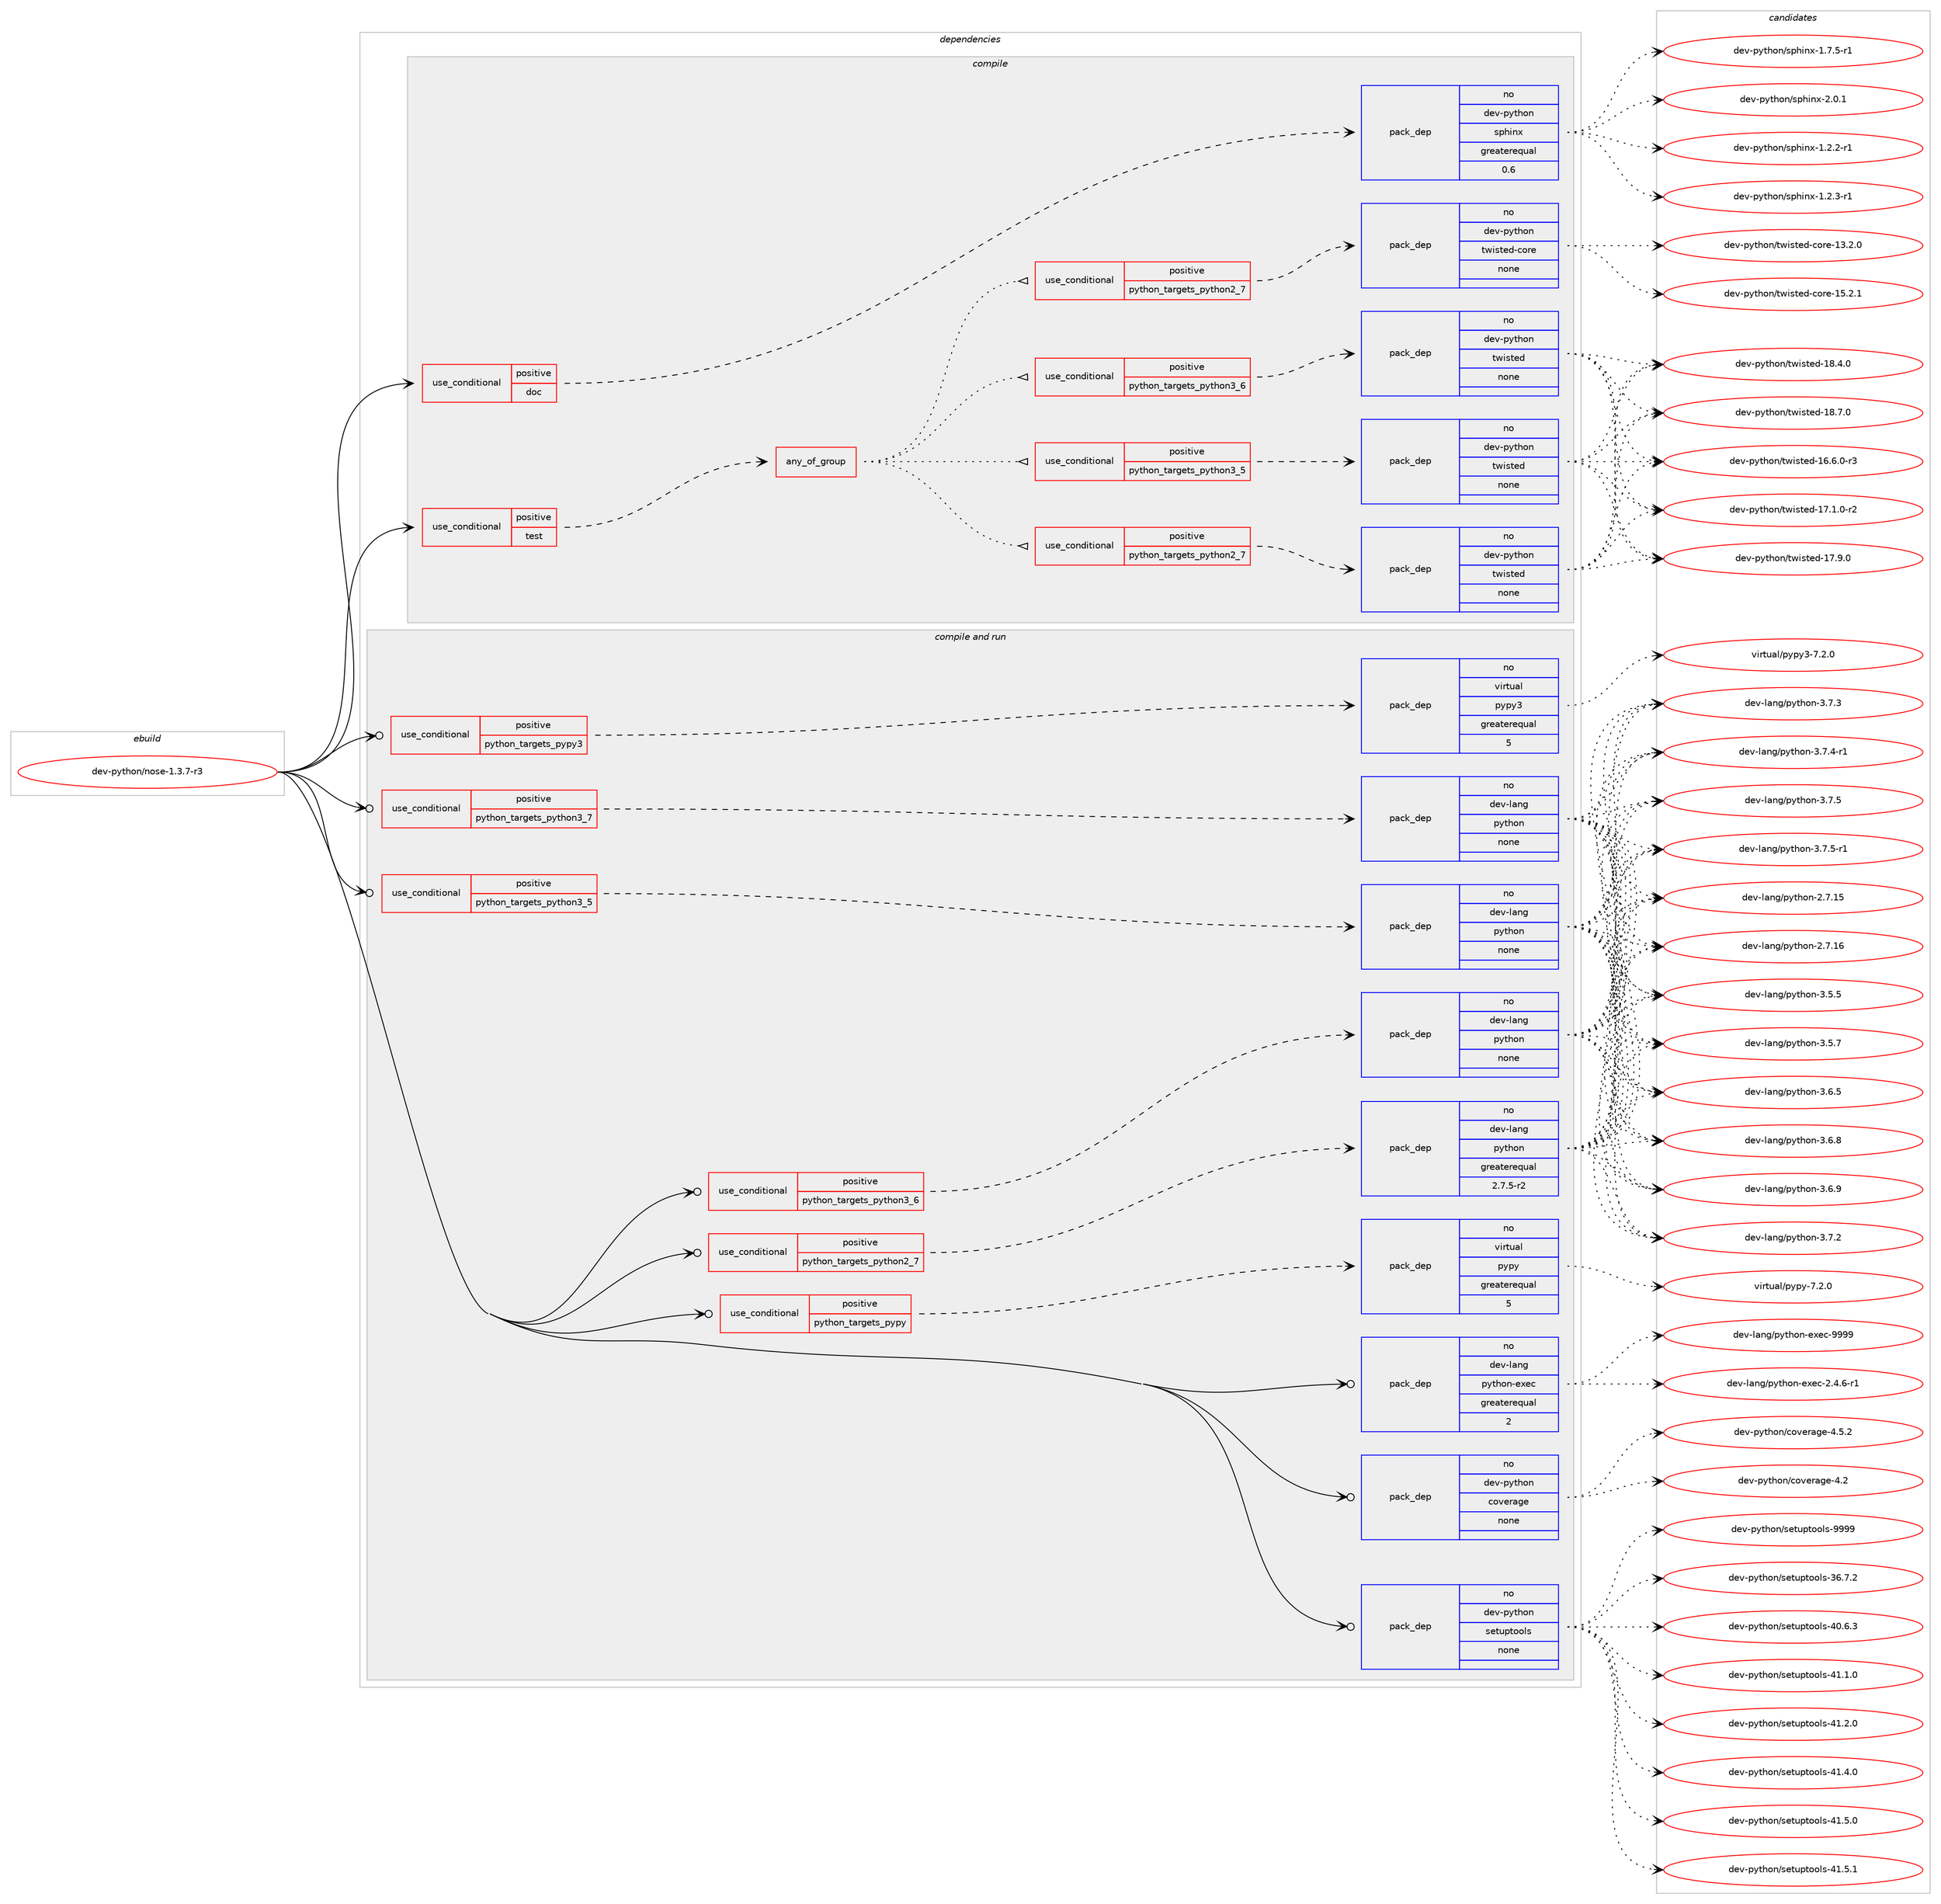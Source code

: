 digraph prolog {

# *************
# Graph options
# *************

newrank=true;
concentrate=true;
compound=true;
graph [rankdir=LR,fontname=Helvetica,fontsize=10,ranksep=1.5];#, ranksep=2.5, nodesep=0.2];
edge  [arrowhead=vee];
node  [fontname=Helvetica,fontsize=10];

# **********
# The ebuild
# **********

subgraph cluster_leftcol {
color=gray;
rank=same;
label=<<i>ebuild</i>>;
id [label="dev-python/nose-1.3.7-r3", color=red, width=4, href="../dev-python/nose-1.3.7-r3.svg"];
}

# ****************
# The dependencies
# ****************

subgraph cluster_midcol {
color=gray;
label=<<i>dependencies</i>>;
subgraph cluster_compile {
fillcolor="#eeeeee";
style=filled;
label=<<i>compile</i>>;
subgraph cond143183 {
dependency616767 [label=<<TABLE BORDER="0" CELLBORDER="1" CELLSPACING="0" CELLPADDING="4"><TR><TD ROWSPAN="3" CELLPADDING="10">use_conditional</TD></TR><TR><TD>positive</TD></TR><TR><TD>doc</TD></TR></TABLE>>, shape=none, color=red];
subgraph pack461777 {
dependency616768 [label=<<TABLE BORDER="0" CELLBORDER="1" CELLSPACING="0" CELLPADDING="4" WIDTH="220"><TR><TD ROWSPAN="6" CELLPADDING="30">pack_dep</TD></TR><TR><TD WIDTH="110">no</TD></TR><TR><TD>dev-python</TD></TR><TR><TD>sphinx</TD></TR><TR><TD>greaterequal</TD></TR><TR><TD>0.6</TD></TR></TABLE>>, shape=none, color=blue];
}
dependency616767:e -> dependency616768:w [weight=20,style="dashed",arrowhead="vee"];
}
id:e -> dependency616767:w [weight=20,style="solid",arrowhead="vee"];
subgraph cond143184 {
dependency616769 [label=<<TABLE BORDER="0" CELLBORDER="1" CELLSPACING="0" CELLPADDING="4"><TR><TD ROWSPAN="3" CELLPADDING="10">use_conditional</TD></TR><TR><TD>positive</TD></TR><TR><TD>test</TD></TR></TABLE>>, shape=none, color=red];
subgraph any11434 {
dependency616770 [label=<<TABLE BORDER="0" CELLBORDER="1" CELLSPACING="0" CELLPADDING="4"><TR><TD CELLPADDING="10">any_of_group</TD></TR></TABLE>>, shape=none, color=red];subgraph cond143185 {
dependency616771 [label=<<TABLE BORDER="0" CELLBORDER="1" CELLSPACING="0" CELLPADDING="4"><TR><TD ROWSPAN="3" CELLPADDING="10">use_conditional</TD></TR><TR><TD>positive</TD></TR><TR><TD>python_targets_python2_7</TD></TR></TABLE>>, shape=none, color=red];
subgraph pack461778 {
dependency616772 [label=<<TABLE BORDER="0" CELLBORDER="1" CELLSPACING="0" CELLPADDING="4" WIDTH="220"><TR><TD ROWSPAN="6" CELLPADDING="30">pack_dep</TD></TR><TR><TD WIDTH="110">no</TD></TR><TR><TD>dev-python</TD></TR><TR><TD>twisted</TD></TR><TR><TD>none</TD></TR><TR><TD></TD></TR></TABLE>>, shape=none, color=blue];
}
dependency616771:e -> dependency616772:w [weight=20,style="dashed",arrowhead="vee"];
}
dependency616770:e -> dependency616771:w [weight=20,style="dotted",arrowhead="oinv"];
subgraph cond143186 {
dependency616773 [label=<<TABLE BORDER="0" CELLBORDER="1" CELLSPACING="0" CELLPADDING="4"><TR><TD ROWSPAN="3" CELLPADDING="10">use_conditional</TD></TR><TR><TD>positive</TD></TR><TR><TD>python_targets_python3_5</TD></TR></TABLE>>, shape=none, color=red];
subgraph pack461779 {
dependency616774 [label=<<TABLE BORDER="0" CELLBORDER="1" CELLSPACING="0" CELLPADDING="4" WIDTH="220"><TR><TD ROWSPAN="6" CELLPADDING="30">pack_dep</TD></TR><TR><TD WIDTH="110">no</TD></TR><TR><TD>dev-python</TD></TR><TR><TD>twisted</TD></TR><TR><TD>none</TD></TR><TR><TD></TD></TR></TABLE>>, shape=none, color=blue];
}
dependency616773:e -> dependency616774:w [weight=20,style="dashed",arrowhead="vee"];
}
dependency616770:e -> dependency616773:w [weight=20,style="dotted",arrowhead="oinv"];
subgraph cond143187 {
dependency616775 [label=<<TABLE BORDER="0" CELLBORDER="1" CELLSPACING="0" CELLPADDING="4"><TR><TD ROWSPAN="3" CELLPADDING="10">use_conditional</TD></TR><TR><TD>positive</TD></TR><TR><TD>python_targets_python3_6</TD></TR></TABLE>>, shape=none, color=red];
subgraph pack461780 {
dependency616776 [label=<<TABLE BORDER="0" CELLBORDER="1" CELLSPACING="0" CELLPADDING="4" WIDTH="220"><TR><TD ROWSPAN="6" CELLPADDING="30">pack_dep</TD></TR><TR><TD WIDTH="110">no</TD></TR><TR><TD>dev-python</TD></TR><TR><TD>twisted</TD></TR><TR><TD>none</TD></TR><TR><TD></TD></TR></TABLE>>, shape=none, color=blue];
}
dependency616775:e -> dependency616776:w [weight=20,style="dashed",arrowhead="vee"];
}
dependency616770:e -> dependency616775:w [weight=20,style="dotted",arrowhead="oinv"];
subgraph cond143188 {
dependency616777 [label=<<TABLE BORDER="0" CELLBORDER="1" CELLSPACING="0" CELLPADDING="4"><TR><TD ROWSPAN="3" CELLPADDING="10">use_conditional</TD></TR><TR><TD>positive</TD></TR><TR><TD>python_targets_python2_7</TD></TR></TABLE>>, shape=none, color=red];
subgraph pack461781 {
dependency616778 [label=<<TABLE BORDER="0" CELLBORDER="1" CELLSPACING="0" CELLPADDING="4" WIDTH="220"><TR><TD ROWSPAN="6" CELLPADDING="30">pack_dep</TD></TR><TR><TD WIDTH="110">no</TD></TR><TR><TD>dev-python</TD></TR><TR><TD>twisted-core</TD></TR><TR><TD>none</TD></TR><TR><TD></TD></TR></TABLE>>, shape=none, color=blue];
}
dependency616777:e -> dependency616778:w [weight=20,style="dashed",arrowhead="vee"];
}
dependency616770:e -> dependency616777:w [weight=20,style="dotted",arrowhead="oinv"];
}
dependency616769:e -> dependency616770:w [weight=20,style="dashed",arrowhead="vee"];
}
id:e -> dependency616769:w [weight=20,style="solid",arrowhead="vee"];
}
subgraph cluster_compileandrun {
fillcolor="#eeeeee";
style=filled;
label=<<i>compile and run</i>>;
subgraph cond143189 {
dependency616779 [label=<<TABLE BORDER="0" CELLBORDER="1" CELLSPACING="0" CELLPADDING="4"><TR><TD ROWSPAN="3" CELLPADDING="10">use_conditional</TD></TR><TR><TD>positive</TD></TR><TR><TD>python_targets_pypy</TD></TR></TABLE>>, shape=none, color=red];
subgraph pack461782 {
dependency616780 [label=<<TABLE BORDER="0" CELLBORDER="1" CELLSPACING="0" CELLPADDING="4" WIDTH="220"><TR><TD ROWSPAN="6" CELLPADDING="30">pack_dep</TD></TR><TR><TD WIDTH="110">no</TD></TR><TR><TD>virtual</TD></TR><TR><TD>pypy</TD></TR><TR><TD>greaterequal</TD></TR><TR><TD>5</TD></TR></TABLE>>, shape=none, color=blue];
}
dependency616779:e -> dependency616780:w [weight=20,style="dashed",arrowhead="vee"];
}
id:e -> dependency616779:w [weight=20,style="solid",arrowhead="odotvee"];
subgraph cond143190 {
dependency616781 [label=<<TABLE BORDER="0" CELLBORDER="1" CELLSPACING="0" CELLPADDING="4"><TR><TD ROWSPAN="3" CELLPADDING="10">use_conditional</TD></TR><TR><TD>positive</TD></TR><TR><TD>python_targets_pypy3</TD></TR></TABLE>>, shape=none, color=red];
subgraph pack461783 {
dependency616782 [label=<<TABLE BORDER="0" CELLBORDER="1" CELLSPACING="0" CELLPADDING="4" WIDTH="220"><TR><TD ROWSPAN="6" CELLPADDING="30">pack_dep</TD></TR><TR><TD WIDTH="110">no</TD></TR><TR><TD>virtual</TD></TR><TR><TD>pypy3</TD></TR><TR><TD>greaterequal</TD></TR><TR><TD>5</TD></TR></TABLE>>, shape=none, color=blue];
}
dependency616781:e -> dependency616782:w [weight=20,style="dashed",arrowhead="vee"];
}
id:e -> dependency616781:w [weight=20,style="solid",arrowhead="odotvee"];
subgraph cond143191 {
dependency616783 [label=<<TABLE BORDER="0" CELLBORDER="1" CELLSPACING="0" CELLPADDING="4"><TR><TD ROWSPAN="3" CELLPADDING="10">use_conditional</TD></TR><TR><TD>positive</TD></TR><TR><TD>python_targets_python2_7</TD></TR></TABLE>>, shape=none, color=red];
subgraph pack461784 {
dependency616784 [label=<<TABLE BORDER="0" CELLBORDER="1" CELLSPACING="0" CELLPADDING="4" WIDTH="220"><TR><TD ROWSPAN="6" CELLPADDING="30">pack_dep</TD></TR><TR><TD WIDTH="110">no</TD></TR><TR><TD>dev-lang</TD></TR><TR><TD>python</TD></TR><TR><TD>greaterequal</TD></TR><TR><TD>2.7.5-r2</TD></TR></TABLE>>, shape=none, color=blue];
}
dependency616783:e -> dependency616784:w [weight=20,style="dashed",arrowhead="vee"];
}
id:e -> dependency616783:w [weight=20,style="solid",arrowhead="odotvee"];
subgraph cond143192 {
dependency616785 [label=<<TABLE BORDER="0" CELLBORDER="1" CELLSPACING="0" CELLPADDING="4"><TR><TD ROWSPAN="3" CELLPADDING="10">use_conditional</TD></TR><TR><TD>positive</TD></TR><TR><TD>python_targets_python3_5</TD></TR></TABLE>>, shape=none, color=red];
subgraph pack461785 {
dependency616786 [label=<<TABLE BORDER="0" CELLBORDER="1" CELLSPACING="0" CELLPADDING="4" WIDTH="220"><TR><TD ROWSPAN="6" CELLPADDING="30">pack_dep</TD></TR><TR><TD WIDTH="110">no</TD></TR><TR><TD>dev-lang</TD></TR><TR><TD>python</TD></TR><TR><TD>none</TD></TR><TR><TD></TD></TR></TABLE>>, shape=none, color=blue];
}
dependency616785:e -> dependency616786:w [weight=20,style="dashed",arrowhead="vee"];
}
id:e -> dependency616785:w [weight=20,style="solid",arrowhead="odotvee"];
subgraph cond143193 {
dependency616787 [label=<<TABLE BORDER="0" CELLBORDER="1" CELLSPACING="0" CELLPADDING="4"><TR><TD ROWSPAN="3" CELLPADDING="10">use_conditional</TD></TR><TR><TD>positive</TD></TR><TR><TD>python_targets_python3_6</TD></TR></TABLE>>, shape=none, color=red];
subgraph pack461786 {
dependency616788 [label=<<TABLE BORDER="0" CELLBORDER="1" CELLSPACING="0" CELLPADDING="4" WIDTH="220"><TR><TD ROWSPAN="6" CELLPADDING="30">pack_dep</TD></TR><TR><TD WIDTH="110">no</TD></TR><TR><TD>dev-lang</TD></TR><TR><TD>python</TD></TR><TR><TD>none</TD></TR><TR><TD></TD></TR></TABLE>>, shape=none, color=blue];
}
dependency616787:e -> dependency616788:w [weight=20,style="dashed",arrowhead="vee"];
}
id:e -> dependency616787:w [weight=20,style="solid",arrowhead="odotvee"];
subgraph cond143194 {
dependency616789 [label=<<TABLE BORDER="0" CELLBORDER="1" CELLSPACING="0" CELLPADDING="4"><TR><TD ROWSPAN="3" CELLPADDING="10">use_conditional</TD></TR><TR><TD>positive</TD></TR><TR><TD>python_targets_python3_7</TD></TR></TABLE>>, shape=none, color=red];
subgraph pack461787 {
dependency616790 [label=<<TABLE BORDER="0" CELLBORDER="1" CELLSPACING="0" CELLPADDING="4" WIDTH="220"><TR><TD ROWSPAN="6" CELLPADDING="30">pack_dep</TD></TR><TR><TD WIDTH="110">no</TD></TR><TR><TD>dev-lang</TD></TR><TR><TD>python</TD></TR><TR><TD>none</TD></TR><TR><TD></TD></TR></TABLE>>, shape=none, color=blue];
}
dependency616789:e -> dependency616790:w [weight=20,style="dashed",arrowhead="vee"];
}
id:e -> dependency616789:w [weight=20,style="solid",arrowhead="odotvee"];
subgraph pack461788 {
dependency616791 [label=<<TABLE BORDER="0" CELLBORDER="1" CELLSPACING="0" CELLPADDING="4" WIDTH="220"><TR><TD ROWSPAN="6" CELLPADDING="30">pack_dep</TD></TR><TR><TD WIDTH="110">no</TD></TR><TR><TD>dev-lang</TD></TR><TR><TD>python-exec</TD></TR><TR><TD>greaterequal</TD></TR><TR><TD>2</TD></TR></TABLE>>, shape=none, color=blue];
}
id:e -> dependency616791:w [weight=20,style="solid",arrowhead="odotvee"];
subgraph pack461789 {
dependency616792 [label=<<TABLE BORDER="0" CELLBORDER="1" CELLSPACING="0" CELLPADDING="4" WIDTH="220"><TR><TD ROWSPAN="6" CELLPADDING="30">pack_dep</TD></TR><TR><TD WIDTH="110">no</TD></TR><TR><TD>dev-python</TD></TR><TR><TD>coverage</TD></TR><TR><TD>none</TD></TR><TR><TD></TD></TR></TABLE>>, shape=none, color=blue];
}
id:e -> dependency616792:w [weight=20,style="solid",arrowhead="odotvee"];
subgraph pack461790 {
dependency616793 [label=<<TABLE BORDER="0" CELLBORDER="1" CELLSPACING="0" CELLPADDING="4" WIDTH="220"><TR><TD ROWSPAN="6" CELLPADDING="30">pack_dep</TD></TR><TR><TD WIDTH="110">no</TD></TR><TR><TD>dev-python</TD></TR><TR><TD>setuptools</TD></TR><TR><TD>none</TD></TR><TR><TD></TD></TR></TABLE>>, shape=none, color=blue];
}
id:e -> dependency616793:w [weight=20,style="solid",arrowhead="odotvee"];
}
subgraph cluster_run {
fillcolor="#eeeeee";
style=filled;
label=<<i>run</i>>;
}
}

# **************
# The candidates
# **************

subgraph cluster_choices {
rank=same;
color=gray;
label=<<i>candidates</i>>;

subgraph choice461777 {
color=black;
nodesep=1;
choice10010111845112121116104111110471151121041051101204549465046504511449 [label="dev-python/sphinx-1.2.2-r1", color=red, width=4,href="../dev-python/sphinx-1.2.2-r1.svg"];
choice10010111845112121116104111110471151121041051101204549465046514511449 [label="dev-python/sphinx-1.2.3-r1", color=red, width=4,href="../dev-python/sphinx-1.2.3-r1.svg"];
choice10010111845112121116104111110471151121041051101204549465546534511449 [label="dev-python/sphinx-1.7.5-r1", color=red, width=4,href="../dev-python/sphinx-1.7.5-r1.svg"];
choice1001011184511212111610411111047115112104105110120455046484649 [label="dev-python/sphinx-2.0.1", color=red, width=4,href="../dev-python/sphinx-2.0.1.svg"];
dependency616768:e -> choice10010111845112121116104111110471151121041051101204549465046504511449:w [style=dotted,weight="100"];
dependency616768:e -> choice10010111845112121116104111110471151121041051101204549465046514511449:w [style=dotted,weight="100"];
dependency616768:e -> choice10010111845112121116104111110471151121041051101204549465546534511449:w [style=dotted,weight="100"];
dependency616768:e -> choice1001011184511212111610411111047115112104105110120455046484649:w [style=dotted,weight="100"];
}
subgraph choice461778 {
color=black;
nodesep=1;
choice1001011184511212111610411111047116119105115116101100454954465446484511451 [label="dev-python/twisted-16.6.0-r3", color=red, width=4,href="../dev-python/twisted-16.6.0-r3.svg"];
choice1001011184511212111610411111047116119105115116101100454955464946484511450 [label="dev-python/twisted-17.1.0-r2", color=red, width=4,href="../dev-python/twisted-17.1.0-r2.svg"];
choice100101118451121211161041111104711611910511511610110045495546574648 [label="dev-python/twisted-17.9.0", color=red, width=4,href="../dev-python/twisted-17.9.0.svg"];
choice100101118451121211161041111104711611910511511610110045495646524648 [label="dev-python/twisted-18.4.0", color=red, width=4,href="../dev-python/twisted-18.4.0.svg"];
choice100101118451121211161041111104711611910511511610110045495646554648 [label="dev-python/twisted-18.7.0", color=red, width=4,href="../dev-python/twisted-18.7.0.svg"];
dependency616772:e -> choice1001011184511212111610411111047116119105115116101100454954465446484511451:w [style=dotted,weight="100"];
dependency616772:e -> choice1001011184511212111610411111047116119105115116101100454955464946484511450:w [style=dotted,weight="100"];
dependency616772:e -> choice100101118451121211161041111104711611910511511610110045495546574648:w [style=dotted,weight="100"];
dependency616772:e -> choice100101118451121211161041111104711611910511511610110045495646524648:w [style=dotted,weight="100"];
dependency616772:e -> choice100101118451121211161041111104711611910511511610110045495646554648:w [style=dotted,weight="100"];
}
subgraph choice461779 {
color=black;
nodesep=1;
choice1001011184511212111610411111047116119105115116101100454954465446484511451 [label="dev-python/twisted-16.6.0-r3", color=red, width=4,href="../dev-python/twisted-16.6.0-r3.svg"];
choice1001011184511212111610411111047116119105115116101100454955464946484511450 [label="dev-python/twisted-17.1.0-r2", color=red, width=4,href="../dev-python/twisted-17.1.0-r2.svg"];
choice100101118451121211161041111104711611910511511610110045495546574648 [label="dev-python/twisted-17.9.0", color=red, width=4,href="../dev-python/twisted-17.9.0.svg"];
choice100101118451121211161041111104711611910511511610110045495646524648 [label="dev-python/twisted-18.4.0", color=red, width=4,href="../dev-python/twisted-18.4.0.svg"];
choice100101118451121211161041111104711611910511511610110045495646554648 [label="dev-python/twisted-18.7.0", color=red, width=4,href="../dev-python/twisted-18.7.0.svg"];
dependency616774:e -> choice1001011184511212111610411111047116119105115116101100454954465446484511451:w [style=dotted,weight="100"];
dependency616774:e -> choice1001011184511212111610411111047116119105115116101100454955464946484511450:w [style=dotted,weight="100"];
dependency616774:e -> choice100101118451121211161041111104711611910511511610110045495546574648:w [style=dotted,weight="100"];
dependency616774:e -> choice100101118451121211161041111104711611910511511610110045495646524648:w [style=dotted,weight="100"];
dependency616774:e -> choice100101118451121211161041111104711611910511511610110045495646554648:w [style=dotted,weight="100"];
}
subgraph choice461780 {
color=black;
nodesep=1;
choice1001011184511212111610411111047116119105115116101100454954465446484511451 [label="dev-python/twisted-16.6.0-r3", color=red, width=4,href="../dev-python/twisted-16.6.0-r3.svg"];
choice1001011184511212111610411111047116119105115116101100454955464946484511450 [label="dev-python/twisted-17.1.0-r2", color=red, width=4,href="../dev-python/twisted-17.1.0-r2.svg"];
choice100101118451121211161041111104711611910511511610110045495546574648 [label="dev-python/twisted-17.9.0", color=red, width=4,href="../dev-python/twisted-17.9.0.svg"];
choice100101118451121211161041111104711611910511511610110045495646524648 [label="dev-python/twisted-18.4.0", color=red, width=4,href="../dev-python/twisted-18.4.0.svg"];
choice100101118451121211161041111104711611910511511610110045495646554648 [label="dev-python/twisted-18.7.0", color=red, width=4,href="../dev-python/twisted-18.7.0.svg"];
dependency616776:e -> choice1001011184511212111610411111047116119105115116101100454954465446484511451:w [style=dotted,weight="100"];
dependency616776:e -> choice1001011184511212111610411111047116119105115116101100454955464946484511450:w [style=dotted,weight="100"];
dependency616776:e -> choice100101118451121211161041111104711611910511511610110045495546574648:w [style=dotted,weight="100"];
dependency616776:e -> choice100101118451121211161041111104711611910511511610110045495646524648:w [style=dotted,weight="100"];
dependency616776:e -> choice100101118451121211161041111104711611910511511610110045495646554648:w [style=dotted,weight="100"];
}
subgraph choice461781 {
color=black;
nodesep=1;
choice1001011184511212111610411111047116119105115116101100459911111410145495146504648 [label="dev-python/twisted-core-13.2.0", color=red, width=4,href="../dev-python/twisted-core-13.2.0.svg"];
choice1001011184511212111610411111047116119105115116101100459911111410145495346504649 [label="dev-python/twisted-core-15.2.1", color=red, width=4,href="../dev-python/twisted-core-15.2.1.svg"];
dependency616778:e -> choice1001011184511212111610411111047116119105115116101100459911111410145495146504648:w [style=dotted,weight="100"];
dependency616778:e -> choice1001011184511212111610411111047116119105115116101100459911111410145495346504649:w [style=dotted,weight="100"];
}
subgraph choice461782 {
color=black;
nodesep=1;
choice1181051141161179710847112121112121455546504648 [label="virtual/pypy-7.2.0", color=red, width=4,href="../virtual/pypy-7.2.0.svg"];
dependency616780:e -> choice1181051141161179710847112121112121455546504648:w [style=dotted,weight="100"];
}
subgraph choice461783 {
color=black;
nodesep=1;
choice118105114116117971084711212111212151455546504648 [label="virtual/pypy3-7.2.0", color=red, width=4,href="../virtual/pypy3-7.2.0.svg"];
dependency616782:e -> choice118105114116117971084711212111212151455546504648:w [style=dotted,weight="100"];
}
subgraph choice461784 {
color=black;
nodesep=1;
choice10010111845108971101034711212111610411111045504655464953 [label="dev-lang/python-2.7.15", color=red, width=4,href="../dev-lang/python-2.7.15.svg"];
choice10010111845108971101034711212111610411111045504655464954 [label="dev-lang/python-2.7.16", color=red, width=4,href="../dev-lang/python-2.7.16.svg"];
choice100101118451089711010347112121116104111110455146534653 [label="dev-lang/python-3.5.5", color=red, width=4,href="../dev-lang/python-3.5.5.svg"];
choice100101118451089711010347112121116104111110455146534655 [label="dev-lang/python-3.5.7", color=red, width=4,href="../dev-lang/python-3.5.7.svg"];
choice100101118451089711010347112121116104111110455146544653 [label="dev-lang/python-3.6.5", color=red, width=4,href="../dev-lang/python-3.6.5.svg"];
choice100101118451089711010347112121116104111110455146544656 [label="dev-lang/python-3.6.8", color=red, width=4,href="../dev-lang/python-3.6.8.svg"];
choice100101118451089711010347112121116104111110455146544657 [label="dev-lang/python-3.6.9", color=red, width=4,href="../dev-lang/python-3.6.9.svg"];
choice100101118451089711010347112121116104111110455146554650 [label="dev-lang/python-3.7.2", color=red, width=4,href="../dev-lang/python-3.7.2.svg"];
choice100101118451089711010347112121116104111110455146554651 [label="dev-lang/python-3.7.3", color=red, width=4,href="../dev-lang/python-3.7.3.svg"];
choice1001011184510897110103471121211161041111104551465546524511449 [label="dev-lang/python-3.7.4-r1", color=red, width=4,href="../dev-lang/python-3.7.4-r1.svg"];
choice100101118451089711010347112121116104111110455146554653 [label="dev-lang/python-3.7.5", color=red, width=4,href="../dev-lang/python-3.7.5.svg"];
choice1001011184510897110103471121211161041111104551465546534511449 [label="dev-lang/python-3.7.5-r1", color=red, width=4,href="../dev-lang/python-3.7.5-r1.svg"];
dependency616784:e -> choice10010111845108971101034711212111610411111045504655464953:w [style=dotted,weight="100"];
dependency616784:e -> choice10010111845108971101034711212111610411111045504655464954:w [style=dotted,weight="100"];
dependency616784:e -> choice100101118451089711010347112121116104111110455146534653:w [style=dotted,weight="100"];
dependency616784:e -> choice100101118451089711010347112121116104111110455146534655:w [style=dotted,weight="100"];
dependency616784:e -> choice100101118451089711010347112121116104111110455146544653:w [style=dotted,weight="100"];
dependency616784:e -> choice100101118451089711010347112121116104111110455146544656:w [style=dotted,weight="100"];
dependency616784:e -> choice100101118451089711010347112121116104111110455146544657:w [style=dotted,weight="100"];
dependency616784:e -> choice100101118451089711010347112121116104111110455146554650:w [style=dotted,weight="100"];
dependency616784:e -> choice100101118451089711010347112121116104111110455146554651:w [style=dotted,weight="100"];
dependency616784:e -> choice1001011184510897110103471121211161041111104551465546524511449:w [style=dotted,weight="100"];
dependency616784:e -> choice100101118451089711010347112121116104111110455146554653:w [style=dotted,weight="100"];
dependency616784:e -> choice1001011184510897110103471121211161041111104551465546534511449:w [style=dotted,weight="100"];
}
subgraph choice461785 {
color=black;
nodesep=1;
choice10010111845108971101034711212111610411111045504655464953 [label="dev-lang/python-2.7.15", color=red, width=4,href="../dev-lang/python-2.7.15.svg"];
choice10010111845108971101034711212111610411111045504655464954 [label="dev-lang/python-2.7.16", color=red, width=4,href="../dev-lang/python-2.7.16.svg"];
choice100101118451089711010347112121116104111110455146534653 [label="dev-lang/python-3.5.5", color=red, width=4,href="../dev-lang/python-3.5.5.svg"];
choice100101118451089711010347112121116104111110455146534655 [label="dev-lang/python-3.5.7", color=red, width=4,href="../dev-lang/python-3.5.7.svg"];
choice100101118451089711010347112121116104111110455146544653 [label="dev-lang/python-3.6.5", color=red, width=4,href="../dev-lang/python-3.6.5.svg"];
choice100101118451089711010347112121116104111110455146544656 [label="dev-lang/python-3.6.8", color=red, width=4,href="../dev-lang/python-3.6.8.svg"];
choice100101118451089711010347112121116104111110455146544657 [label="dev-lang/python-3.6.9", color=red, width=4,href="../dev-lang/python-3.6.9.svg"];
choice100101118451089711010347112121116104111110455146554650 [label="dev-lang/python-3.7.2", color=red, width=4,href="../dev-lang/python-3.7.2.svg"];
choice100101118451089711010347112121116104111110455146554651 [label="dev-lang/python-3.7.3", color=red, width=4,href="../dev-lang/python-3.7.3.svg"];
choice1001011184510897110103471121211161041111104551465546524511449 [label="dev-lang/python-3.7.4-r1", color=red, width=4,href="../dev-lang/python-3.7.4-r1.svg"];
choice100101118451089711010347112121116104111110455146554653 [label="dev-lang/python-3.7.5", color=red, width=4,href="../dev-lang/python-3.7.5.svg"];
choice1001011184510897110103471121211161041111104551465546534511449 [label="dev-lang/python-3.7.5-r1", color=red, width=4,href="../dev-lang/python-3.7.5-r1.svg"];
dependency616786:e -> choice10010111845108971101034711212111610411111045504655464953:w [style=dotted,weight="100"];
dependency616786:e -> choice10010111845108971101034711212111610411111045504655464954:w [style=dotted,weight="100"];
dependency616786:e -> choice100101118451089711010347112121116104111110455146534653:w [style=dotted,weight="100"];
dependency616786:e -> choice100101118451089711010347112121116104111110455146534655:w [style=dotted,weight="100"];
dependency616786:e -> choice100101118451089711010347112121116104111110455146544653:w [style=dotted,weight="100"];
dependency616786:e -> choice100101118451089711010347112121116104111110455146544656:w [style=dotted,weight="100"];
dependency616786:e -> choice100101118451089711010347112121116104111110455146544657:w [style=dotted,weight="100"];
dependency616786:e -> choice100101118451089711010347112121116104111110455146554650:w [style=dotted,weight="100"];
dependency616786:e -> choice100101118451089711010347112121116104111110455146554651:w [style=dotted,weight="100"];
dependency616786:e -> choice1001011184510897110103471121211161041111104551465546524511449:w [style=dotted,weight="100"];
dependency616786:e -> choice100101118451089711010347112121116104111110455146554653:w [style=dotted,weight="100"];
dependency616786:e -> choice1001011184510897110103471121211161041111104551465546534511449:w [style=dotted,weight="100"];
}
subgraph choice461786 {
color=black;
nodesep=1;
choice10010111845108971101034711212111610411111045504655464953 [label="dev-lang/python-2.7.15", color=red, width=4,href="../dev-lang/python-2.7.15.svg"];
choice10010111845108971101034711212111610411111045504655464954 [label="dev-lang/python-2.7.16", color=red, width=4,href="../dev-lang/python-2.7.16.svg"];
choice100101118451089711010347112121116104111110455146534653 [label="dev-lang/python-3.5.5", color=red, width=4,href="../dev-lang/python-3.5.5.svg"];
choice100101118451089711010347112121116104111110455146534655 [label="dev-lang/python-3.5.7", color=red, width=4,href="../dev-lang/python-3.5.7.svg"];
choice100101118451089711010347112121116104111110455146544653 [label="dev-lang/python-3.6.5", color=red, width=4,href="../dev-lang/python-3.6.5.svg"];
choice100101118451089711010347112121116104111110455146544656 [label="dev-lang/python-3.6.8", color=red, width=4,href="../dev-lang/python-3.6.8.svg"];
choice100101118451089711010347112121116104111110455146544657 [label="dev-lang/python-3.6.9", color=red, width=4,href="../dev-lang/python-3.6.9.svg"];
choice100101118451089711010347112121116104111110455146554650 [label="dev-lang/python-3.7.2", color=red, width=4,href="../dev-lang/python-3.7.2.svg"];
choice100101118451089711010347112121116104111110455146554651 [label="dev-lang/python-3.7.3", color=red, width=4,href="../dev-lang/python-3.7.3.svg"];
choice1001011184510897110103471121211161041111104551465546524511449 [label="dev-lang/python-3.7.4-r1", color=red, width=4,href="../dev-lang/python-3.7.4-r1.svg"];
choice100101118451089711010347112121116104111110455146554653 [label="dev-lang/python-3.7.5", color=red, width=4,href="../dev-lang/python-3.7.5.svg"];
choice1001011184510897110103471121211161041111104551465546534511449 [label="dev-lang/python-3.7.5-r1", color=red, width=4,href="../dev-lang/python-3.7.5-r1.svg"];
dependency616788:e -> choice10010111845108971101034711212111610411111045504655464953:w [style=dotted,weight="100"];
dependency616788:e -> choice10010111845108971101034711212111610411111045504655464954:w [style=dotted,weight="100"];
dependency616788:e -> choice100101118451089711010347112121116104111110455146534653:w [style=dotted,weight="100"];
dependency616788:e -> choice100101118451089711010347112121116104111110455146534655:w [style=dotted,weight="100"];
dependency616788:e -> choice100101118451089711010347112121116104111110455146544653:w [style=dotted,weight="100"];
dependency616788:e -> choice100101118451089711010347112121116104111110455146544656:w [style=dotted,weight="100"];
dependency616788:e -> choice100101118451089711010347112121116104111110455146544657:w [style=dotted,weight="100"];
dependency616788:e -> choice100101118451089711010347112121116104111110455146554650:w [style=dotted,weight="100"];
dependency616788:e -> choice100101118451089711010347112121116104111110455146554651:w [style=dotted,weight="100"];
dependency616788:e -> choice1001011184510897110103471121211161041111104551465546524511449:w [style=dotted,weight="100"];
dependency616788:e -> choice100101118451089711010347112121116104111110455146554653:w [style=dotted,weight="100"];
dependency616788:e -> choice1001011184510897110103471121211161041111104551465546534511449:w [style=dotted,weight="100"];
}
subgraph choice461787 {
color=black;
nodesep=1;
choice10010111845108971101034711212111610411111045504655464953 [label="dev-lang/python-2.7.15", color=red, width=4,href="../dev-lang/python-2.7.15.svg"];
choice10010111845108971101034711212111610411111045504655464954 [label="dev-lang/python-2.7.16", color=red, width=4,href="../dev-lang/python-2.7.16.svg"];
choice100101118451089711010347112121116104111110455146534653 [label="dev-lang/python-3.5.5", color=red, width=4,href="../dev-lang/python-3.5.5.svg"];
choice100101118451089711010347112121116104111110455146534655 [label="dev-lang/python-3.5.7", color=red, width=4,href="../dev-lang/python-3.5.7.svg"];
choice100101118451089711010347112121116104111110455146544653 [label="dev-lang/python-3.6.5", color=red, width=4,href="../dev-lang/python-3.6.5.svg"];
choice100101118451089711010347112121116104111110455146544656 [label="dev-lang/python-3.6.8", color=red, width=4,href="../dev-lang/python-3.6.8.svg"];
choice100101118451089711010347112121116104111110455146544657 [label="dev-lang/python-3.6.9", color=red, width=4,href="../dev-lang/python-3.6.9.svg"];
choice100101118451089711010347112121116104111110455146554650 [label="dev-lang/python-3.7.2", color=red, width=4,href="../dev-lang/python-3.7.2.svg"];
choice100101118451089711010347112121116104111110455146554651 [label="dev-lang/python-3.7.3", color=red, width=4,href="../dev-lang/python-3.7.3.svg"];
choice1001011184510897110103471121211161041111104551465546524511449 [label="dev-lang/python-3.7.4-r1", color=red, width=4,href="../dev-lang/python-3.7.4-r1.svg"];
choice100101118451089711010347112121116104111110455146554653 [label="dev-lang/python-3.7.5", color=red, width=4,href="../dev-lang/python-3.7.5.svg"];
choice1001011184510897110103471121211161041111104551465546534511449 [label="dev-lang/python-3.7.5-r1", color=red, width=4,href="../dev-lang/python-3.7.5-r1.svg"];
dependency616790:e -> choice10010111845108971101034711212111610411111045504655464953:w [style=dotted,weight="100"];
dependency616790:e -> choice10010111845108971101034711212111610411111045504655464954:w [style=dotted,weight="100"];
dependency616790:e -> choice100101118451089711010347112121116104111110455146534653:w [style=dotted,weight="100"];
dependency616790:e -> choice100101118451089711010347112121116104111110455146534655:w [style=dotted,weight="100"];
dependency616790:e -> choice100101118451089711010347112121116104111110455146544653:w [style=dotted,weight="100"];
dependency616790:e -> choice100101118451089711010347112121116104111110455146544656:w [style=dotted,weight="100"];
dependency616790:e -> choice100101118451089711010347112121116104111110455146544657:w [style=dotted,weight="100"];
dependency616790:e -> choice100101118451089711010347112121116104111110455146554650:w [style=dotted,weight="100"];
dependency616790:e -> choice100101118451089711010347112121116104111110455146554651:w [style=dotted,weight="100"];
dependency616790:e -> choice1001011184510897110103471121211161041111104551465546524511449:w [style=dotted,weight="100"];
dependency616790:e -> choice100101118451089711010347112121116104111110455146554653:w [style=dotted,weight="100"];
dependency616790:e -> choice1001011184510897110103471121211161041111104551465546534511449:w [style=dotted,weight="100"];
}
subgraph choice461788 {
color=black;
nodesep=1;
choice10010111845108971101034711212111610411111045101120101994550465246544511449 [label="dev-lang/python-exec-2.4.6-r1", color=red, width=4,href="../dev-lang/python-exec-2.4.6-r1.svg"];
choice10010111845108971101034711212111610411111045101120101994557575757 [label="dev-lang/python-exec-9999", color=red, width=4,href="../dev-lang/python-exec-9999.svg"];
dependency616791:e -> choice10010111845108971101034711212111610411111045101120101994550465246544511449:w [style=dotted,weight="100"];
dependency616791:e -> choice10010111845108971101034711212111610411111045101120101994557575757:w [style=dotted,weight="100"];
}
subgraph choice461789 {
color=black;
nodesep=1;
choice1001011184511212111610411111047991111181011149710310145524650 [label="dev-python/coverage-4.2", color=red, width=4,href="../dev-python/coverage-4.2.svg"];
choice10010111845112121116104111110479911111810111497103101455246534650 [label="dev-python/coverage-4.5.2", color=red, width=4,href="../dev-python/coverage-4.5.2.svg"];
dependency616792:e -> choice1001011184511212111610411111047991111181011149710310145524650:w [style=dotted,weight="100"];
dependency616792:e -> choice10010111845112121116104111110479911111810111497103101455246534650:w [style=dotted,weight="100"];
}
subgraph choice461790 {
color=black;
nodesep=1;
choice100101118451121211161041111104711510111611711211611111110811545515446554650 [label="dev-python/setuptools-36.7.2", color=red, width=4,href="../dev-python/setuptools-36.7.2.svg"];
choice100101118451121211161041111104711510111611711211611111110811545524846544651 [label="dev-python/setuptools-40.6.3", color=red, width=4,href="../dev-python/setuptools-40.6.3.svg"];
choice100101118451121211161041111104711510111611711211611111110811545524946494648 [label="dev-python/setuptools-41.1.0", color=red, width=4,href="../dev-python/setuptools-41.1.0.svg"];
choice100101118451121211161041111104711510111611711211611111110811545524946504648 [label="dev-python/setuptools-41.2.0", color=red, width=4,href="../dev-python/setuptools-41.2.0.svg"];
choice100101118451121211161041111104711510111611711211611111110811545524946524648 [label="dev-python/setuptools-41.4.0", color=red, width=4,href="../dev-python/setuptools-41.4.0.svg"];
choice100101118451121211161041111104711510111611711211611111110811545524946534648 [label="dev-python/setuptools-41.5.0", color=red, width=4,href="../dev-python/setuptools-41.5.0.svg"];
choice100101118451121211161041111104711510111611711211611111110811545524946534649 [label="dev-python/setuptools-41.5.1", color=red, width=4,href="../dev-python/setuptools-41.5.1.svg"];
choice10010111845112121116104111110471151011161171121161111111081154557575757 [label="dev-python/setuptools-9999", color=red, width=4,href="../dev-python/setuptools-9999.svg"];
dependency616793:e -> choice100101118451121211161041111104711510111611711211611111110811545515446554650:w [style=dotted,weight="100"];
dependency616793:e -> choice100101118451121211161041111104711510111611711211611111110811545524846544651:w [style=dotted,weight="100"];
dependency616793:e -> choice100101118451121211161041111104711510111611711211611111110811545524946494648:w [style=dotted,weight="100"];
dependency616793:e -> choice100101118451121211161041111104711510111611711211611111110811545524946504648:w [style=dotted,weight="100"];
dependency616793:e -> choice100101118451121211161041111104711510111611711211611111110811545524946524648:w [style=dotted,weight="100"];
dependency616793:e -> choice100101118451121211161041111104711510111611711211611111110811545524946534648:w [style=dotted,weight="100"];
dependency616793:e -> choice100101118451121211161041111104711510111611711211611111110811545524946534649:w [style=dotted,weight="100"];
dependency616793:e -> choice10010111845112121116104111110471151011161171121161111111081154557575757:w [style=dotted,weight="100"];
}
}

}
